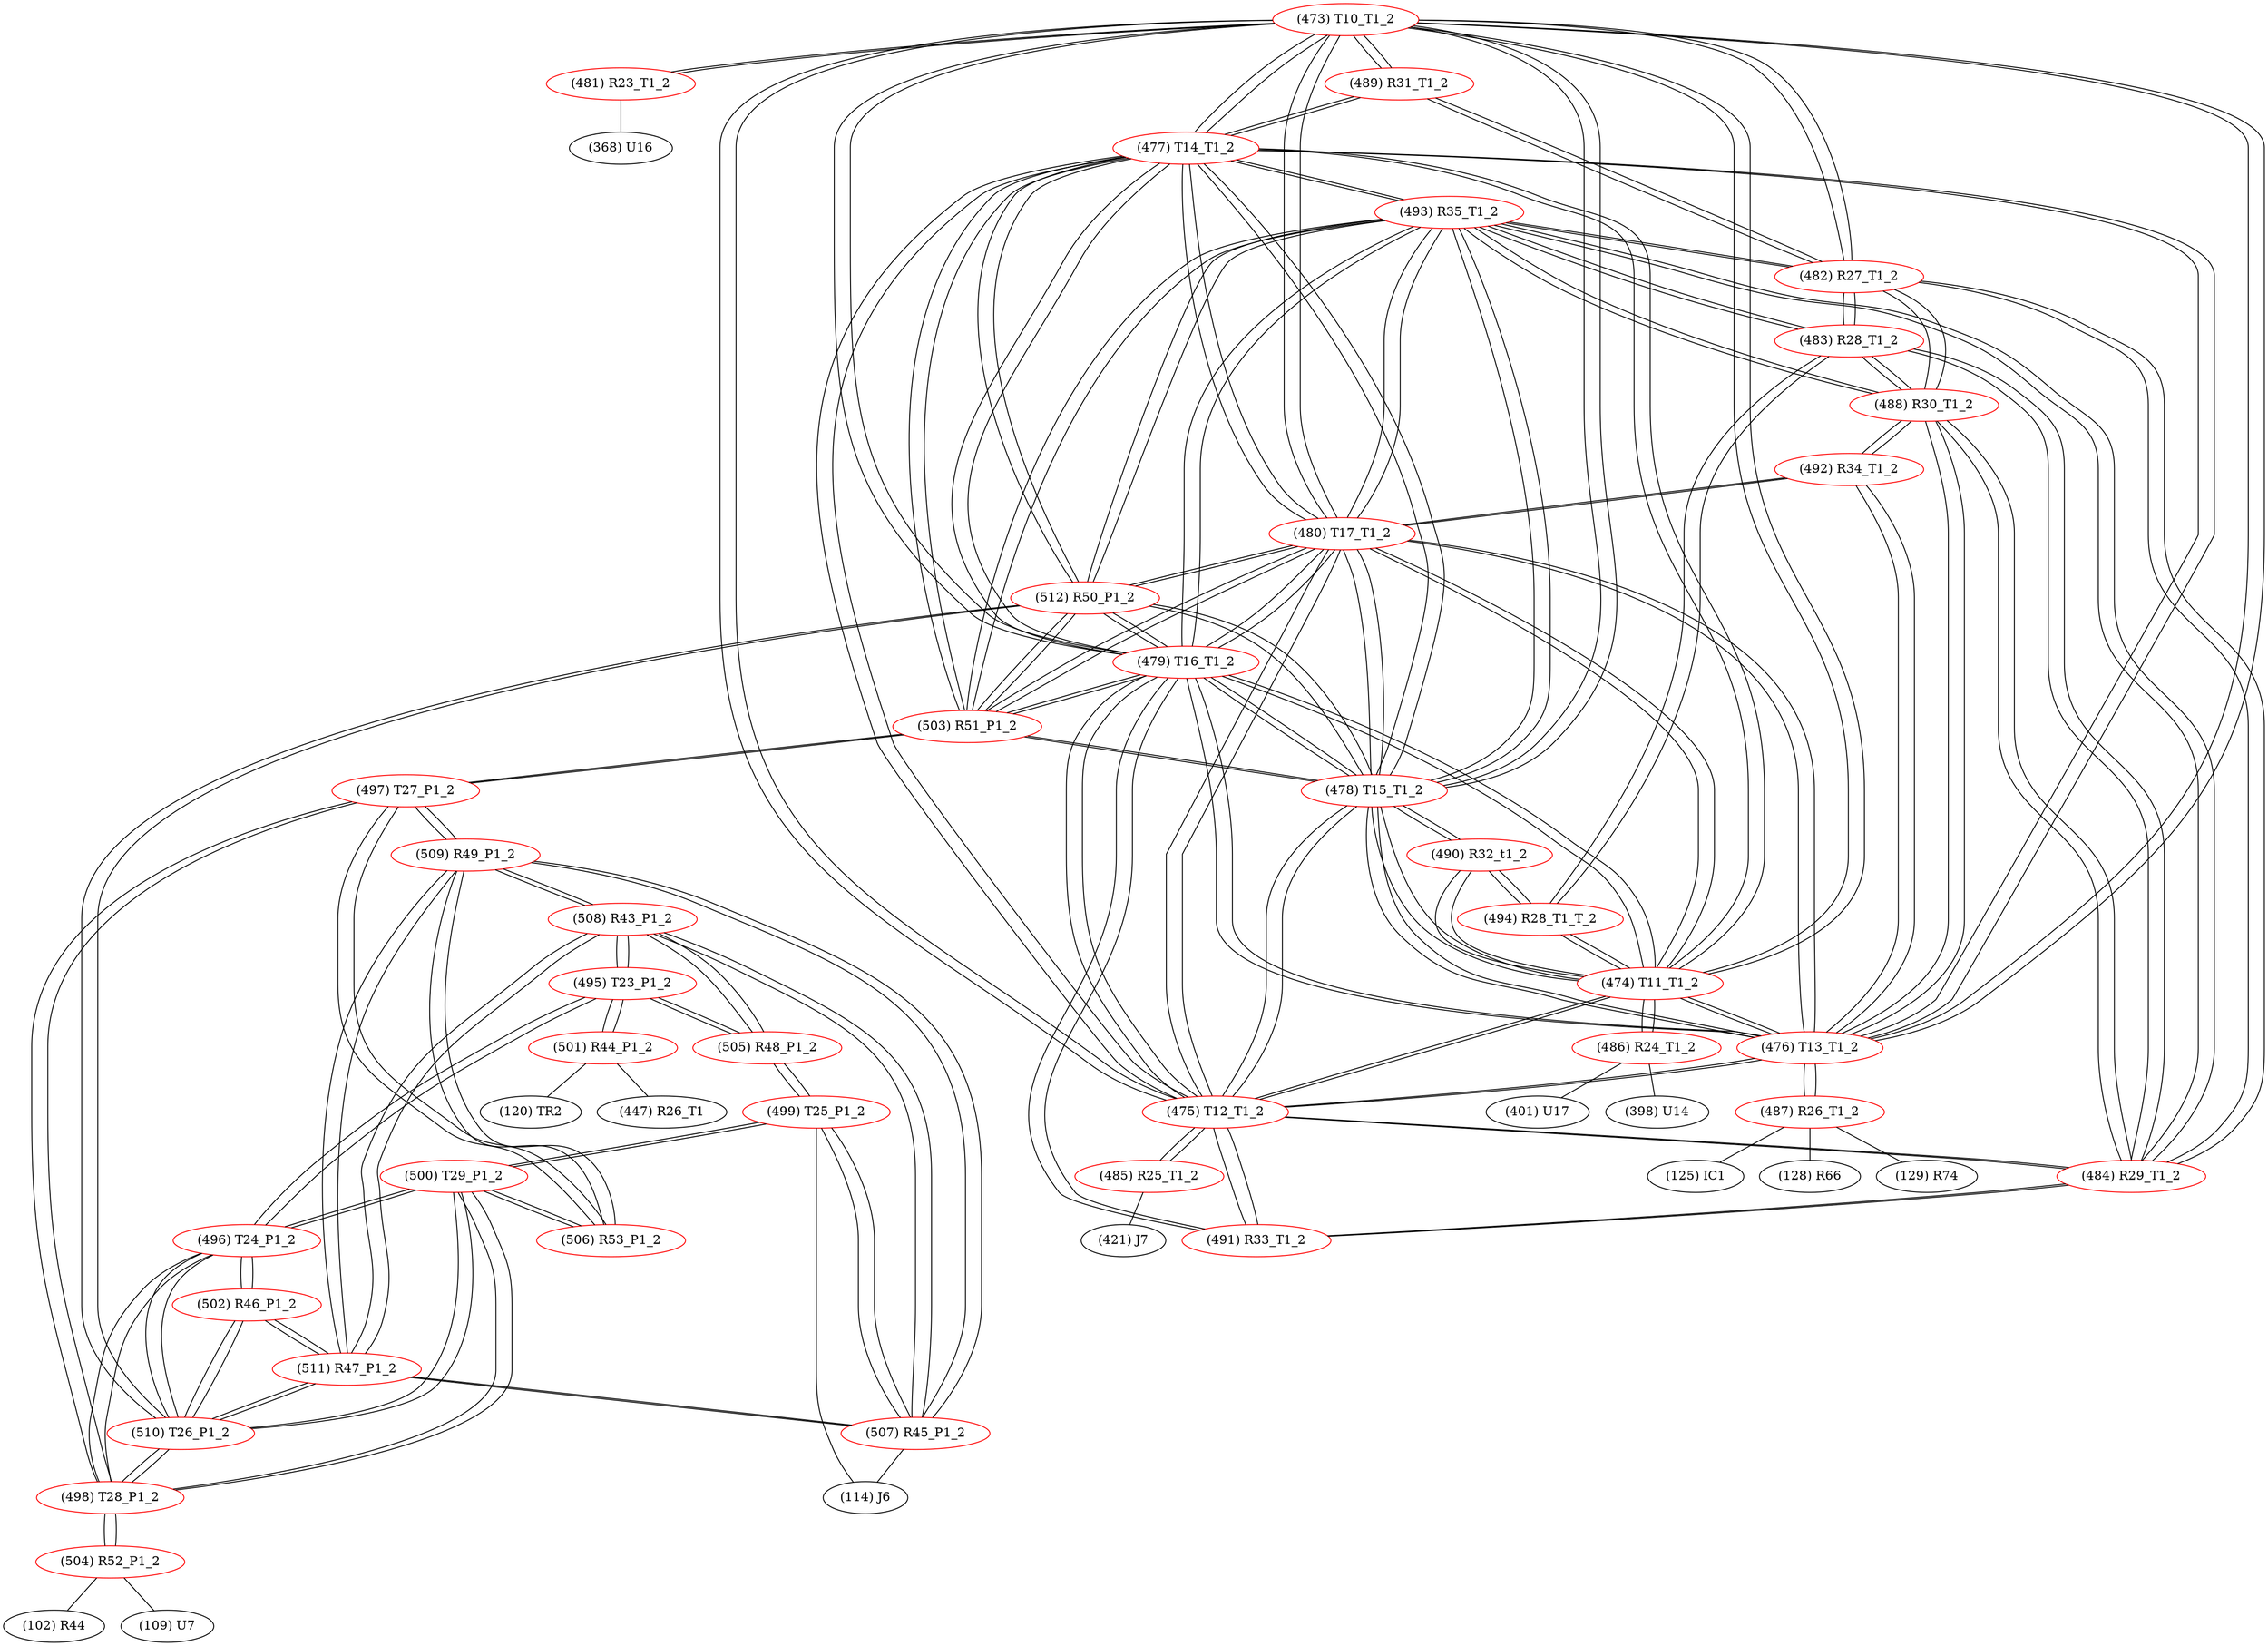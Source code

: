 graph {
	473 [label="(473) T10_T1_2" color=red]
	481 [label="(481) R23_T1_2"]
	489 [label="(489) R31_T1_2"]
	482 [label="(482) R27_T1_2"]
	479 [label="(479) T16_T1_2"]
	480 [label="(480) T17_T1_2"]
	478 [label="(478) T15_T1_2"]
	475 [label="(475) T12_T1_2"]
	477 [label="(477) T14_T1_2"]
	476 [label="(476) T13_T1_2"]
	474 [label="(474) T11_T1_2"]
	474 [label="(474) T11_T1_2" color=red]
	486 [label="(486) R24_T1_2"]
	494 [label="(494) R28_T1_T_2"]
	490 [label="(490) R32_t1_2"]
	473 [label="(473) T10_T1_2"]
	479 [label="(479) T16_T1_2"]
	480 [label="(480) T17_T1_2"]
	478 [label="(478) T15_T1_2"]
	475 [label="(475) T12_T1_2"]
	477 [label="(477) T14_T1_2"]
	476 [label="(476) T13_T1_2"]
	475 [label="(475) T12_T1_2" color=red]
	491 [label="(491) R33_T1_2"]
	484 [label="(484) R29_T1_2"]
	485 [label="(485) R25_T1_2"]
	473 [label="(473) T10_T1_2"]
	479 [label="(479) T16_T1_2"]
	480 [label="(480) T17_T1_2"]
	478 [label="(478) T15_T1_2"]
	477 [label="(477) T14_T1_2"]
	476 [label="(476) T13_T1_2"]
	474 [label="(474) T11_T1_2"]
	476 [label="(476) T13_T1_2" color=red]
	488 [label="(488) R30_T1_2"]
	492 [label="(492) R34_T1_2"]
	487 [label="(487) R26_T1_2"]
	473 [label="(473) T10_T1_2"]
	479 [label="(479) T16_T1_2"]
	480 [label="(480) T17_T1_2"]
	478 [label="(478) T15_T1_2"]
	475 [label="(475) T12_T1_2"]
	477 [label="(477) T14_T1_2"]
	474 [label="(474) T11_T1_2"]
	477 [label="(477) T14_T1_2" color=red]
	473 [label="(473) T10_T1_2"]
	479 [label="(479) T16_T1_2"]
	480 [label="(480) T17_T1_2"]
	478 [label="(478) T15_T1_2"]
	475 [label="(475) T12_T1_2"]
	476 [label="(476) T13_T1_2"]
	474 [label="(474) T11_T1_2"]
	489 [label="(489) R31_T1_2"]
	503 [label="(503) R51_P1_2"]
	512 [label="(512) R50_P1_2"]
	493 [label="(493) R35_T1_2"]
	478 [label="(478) T15_T1_2" color=red]
	490 [label="(490) R32_t1_2"]
	473 [label="(473) T10_T1_2"]
	479 [label="(479) T16_T1_2"]
	480 [label="(480) T17_T1_2"]
	475 [label="(475) T12_T1_2"]
	477 [label="(477) T14_T1_2"]
	476 [label="(476) T13_T1_2"]
	474 [label="(474) T11_T1_2"]
	503 [label="(503) R51_P1_2"]
	512 [label="(512) R50_P1_2"]
	493 [label="(493) R35_T1_2"]
	479 [label="(479) T16_T1_2" color=red]
	491 [label="(491) R33_T1_2"]
	473 [label="(473) T10_T1_2"]
	480 [label="(480) T17_T1_2"]
	478 [label="(478) T15_T1_2"]
	475 [label="(475) T12_T1_2"]
	477 [label="(477) T14_T1_2"]
	476 [label="(476) T13_T1_2"]
	474 [label="(474) T11_T1_2"]
	503 [label="(503) R51_P1_2"]
	512 [label="(512) R50_P1_2"]
	493 [label="(493) R35_T1_2"]
	480 [label="(480) T17_T1_2" color=red]
	492 [label="(492) R34_T1_2"]
	473 [label="(473) T10_T1_2"]
	479 [label="(479) T16_T1_2"]
	478 [label="(478) T15_T1_2"]
	475 [label="(475) T12_T1_2"]
	477 [label="(477) T14_T1_2"]
	476 [label="(476) T13_T1_2"]
	474 [label="(474) T11_T1_2"]
	503 [label="(503) R51_P1_2"]
	512 [label="(512) R50_P1_2"]
	493 [label="(493) R35_T1_2"]
	481 [label="(481) R23_T1_2" color=red]
	368 [label="(368) U16"]
	473 [label="(473) T10_T1_2"]
	482 [label="(482) R27_T1_2" color=red]
	488 [label="(488) R30_T1_2"]
	493 [label="(493) R35_T1_2"]
	484 [label="(484) R29_T1_2"]
	483 [label="(483) R28_T1_2"]
	473 [label="(473) T10_T1_2"]
	489 [label="(489) R31_T1_2"]
	483 [label="(483) R28_T1_2" color=red]
	488 [label="(488) R30_T1_2"]
	493 [label="(493) R35_T1_2"]
	484 [label="(484) R29_T1_2"]
	482 [label="(482) R27_T1_2"]
	494 [label="(494) R28_T1_T_2"]
	484 [label="(484) R29_T1_2" color=red]
	488 [label="(488) R30_T1_2"]
	493 [label="(493) R35_T1_2"]
	483 [label="(483) R28_T1_2"]
	482 [label="(482) R27_T1_2"]
	491 [label="(491) R33_T1_2"]
	475 [label="(475) T12_T1_2"]
	485 [label="(485) R25_T1_2" color=red]
	421 [label="(421) J7"]
	475 [label="(475) T12_T1_2"]
	486 [label="(486) R24_T1_2" color=red]
	398 [label="(398) U14"]
	401 [label="(401) U17"]
	474 [label="(474) T11_T1_2"]
	487 [label="(487) R26_T1_2" color=red]
	129 [label="(129) R74"]
	125 [label="(125) IC1"]
	128 [label="(128) R66"]
	476 [label="(476) T13_T1_2"]
	488 [label="(488) R30_T1_2" color=red]
	493 [label="(493) R35_T1_2"]
	484 [label="(484) R29_T1_2"]
	483 [label="(483) R28_T1_2"]
	482 [label="(482) R27_T1_2"]
	492 [label="(492) R34_T1_2"]
	476 [label="(476) T13_T1_2"]
	489 [label="(489) R31_T1_2" color=red]
	473 [label="(473) T10_T1_2"]
	482 [label="(482) R27_T1_2"]
	477 [label="(477) T14_T1_2"]
	490 [label="(490) R32_t1_2" color=red]
	478 [label="(478) T15_T1_2"]
	474 [label="(474) T11_T1_2"]
	494 [label="(494) R28_T1_T_2"]
	491 [label="(491) R33_T1_2" color=red]
	479 [label="(479) T16_T1_2"]
	484 [label="(484) R29_T1_2"]
	475 [label="(475) T12_T1_2"]
	492 [label="(492) R34_T1_2" color=red]
	480 [label="(480) T17_T1_2"]
	488 [label="(488) R30_T1_2"]
	476 [label="(476) T13_T1_2"]
	493 [label="(493) R35_T1_2" color=red]
	488 [label="(488) R30_T1_2"]
	484 [label="(484) R29_T1_2"]
	483 [label="(483) R28_T1_2"]
	482 [label="(482) R27_T1_2"]
	503 [label="(503) R51_P1_2"]
	512 [label="(512) R50_P1_2"]
	480 [label="(480) T17_T1_2"]
	479 [label="(479) T16_T1_2"]
	478 [label="(478) T15_T1_2"]
	477 [label="(477) T14_T1_2"]
	494 [label="(494) R28_T1_T_2" color=red]
	474 [label="(474) T11_T1_2"]
	490 [label="(490) R32_t1_2"]
	483 [label="(483) R28_T1_2"]
	495 [label="(495) T23_P1_2" color=red]
	505 [label="(505) R48_P1_2"]
	508 [label="(508) R43_P1_2"]
	496 [label="(496) T24_P1_2"]
	501 [label="(501) R44_P1_2"]
	496 [label="(496) T24_P1_2" color=red]
	510 [label="(510) T26_P1_2"]
	500 [label="(500) T29_P1_2"]
	498 [label="(498) T28_P1_2"]
	502 [label="(502) R46_P1_2"]
	495 [label="(495) T23_P1_2"]
	497 [label="(497) T27_P1_2" color=red]
	503 [label="(503) R51_P1_2"]
	498 [label="(498) T28_P1_2"]
	506 [label="(506) R53_P1_2"]
	509 [label="(509) R49_P1_2"]
	498 [label="(498) T28_P1_2" color=red]
	510 [label="(510) T26_P1_2"]
	496 [label="(496) T24_P1_2"]
	500 [label="(500) T29_P1_2"]
	504 [label="(504) R52_P1_2"]
	497 [label="(497) T27_P1_2"]
	499 [label="(499) T25_P1_2" color=red]
	500 [label="(500) T29_P1_2"]
	505 [label="(505) R48_P1_2"]
	507 [label="(507) R45_P1_2"]
	114 [label="(114) J6"]
	500 [label="(500) T29_P1_2" color=red]
	510 [label="(510) T26_P1_2"]
	496 [label="(496) T24_P1_2"]
	498 [label="(498) T28_P1_2"]
	499 [label="(499) T25_P1_2"]
	506 [label="(506) R53_P1_2"]
	501 [label="(501) R44_P1_2" color=red]
	120 [label="(120) TR2"]
	447 [label="(447) R26_T1"]
	495 [label="(495) T23_P1_2"]
	502 [label="(502) R46_P1_2" color=red]
	510 [label="(510) T26_P1_2"]
	511 [label="(511) R47_P1_2"]
	496 [label="(496) T24_P1_2"]
	503 [label="(503) R51_P1_2" color=red]
	497 [label="(497) T27_P1_2"]
	512 [label="(512) R50_P1_2"]
	480 [label="(480) T17_T1_2"]
	493 [label="(493) R35_T1_2"]
	479 [label="(479) T16_T1_2"]
	478 [label="(478) T15_T1_2"]
	477 [label="(477) T14_T1_2"]
	504 [label="(504) R52_P1_2" color=red]
	102 [label="(102) R44"]
	109 [label="(109) U7"]
	498 [label="(498) T28_P1_2"]
	505 [label="(505) R48_P1_2" color=red]
	499 [label="(499) T25_P1_2"]
	495 [label="(495) T23_P1_2"]
	508 [label="(508) R43_P1_2"]
	506 [label="(506) R53_P1_2" color=red]
	500 [label="(500) T29_P1_2"]
	497 [label="(497) T27_P1_2"]
	509 [label="(509) R49_P1_2"]
	507 [label="(507) R45_P1_2" color=red]
	511 [label="(511) R47_P1_2"]
	508 [label="(508) R43_P1_2"]
	509 [label="(509) R49_P1_2"]
	499 [label="(499) T25_P1_2"]
	114 [label="(114) J6"]
	508 [label="(508) R43_P1_2" color=red]
	505 [label="(505) R48_P1_2"]
	495 [label="(495) T23_P1_2"]
	511 [label="(511) R47_P1_2"]
	507 [label="(507) R45_P1_2"]
	509 [label="(509) R49_P1_2"]
	509 [label="(509) R49_P1_2" color=red]
	511 [label="(511) R47_P1_2"]
	507 [label="(507) R45_P1_2"]
	508 [label="(508) R43_P1_2"]
	497 [label="(497) T27_P1_2"]
	506 [label="(506) R53_P1_2"]
	510 [label="(510) T26_P1_2" color=red]
	512 [label="(512) R50_P1_2"]
	496 [label="(496) T24_P1_2"]
	500 [label="(500) T29_P1_2"]
	498 [label="(498) T28_P1_2"]
	502 [label="(502) R46_P1_2"]
	511 [label="(511) R47_P1_2"]
	511 [label="(511) R47_P1_2" color=red]
	507 [label="(507) R45_P1_2"]
	508 [label="(508) R43_P1_2"]
	509 [label="(509) R49_P1_2"]
	510 [label="(510) T26_P1_2"]
	502 [label="(502) R46_P1_2"]
	512 [label="(512) R50_P1_2" color=red]
	510 [label="(510) T26_P1_2"]
	503 [label="(503) R51_P1_2"]
	480 [label="(480) T17_T1_2"]
	493 [label="(493) R35_T1_2"]
	479 [label="(479) T16_T1_2"]
	478 [label="(478) T15_T1_2"]
	477 [label="(477) T14_T1_2"]
	473 -- 481
	473 -- 489
	473 -- 482
	473 -- 479
	473 -- 480
	473 -- 478
	473 -- 475
	473 -- 477
	473 -- 476
	473 -- 474
	474 -- 486
	474 -- 494
	474 -- 490
	474 -- 473
	474 -- 479
	474 -- 480
	474 -- 478
	474 -- 475
	474 -- 477
	474 -- 476
	475 -- 491
	475 -- 484
	475 -- 485
	475 -- 473
	475 -- 479
	475 -- 480
	475 -- 478
	475 -- 477
	475 -- 476
	475 -- 474
	476 -- 488
	476 -- 492
	476 -- 487
	476 -- 473
	476 -- 479
	476 -- 480
	476 -- 478
	476 -- 475
	476 -- 477
	476 -- 474
	477 -- 473
	477 -- 479
	477 -- 480
	477 -- 478
	477 -- 475
	477 -- 476
	477 -- 474
	477 -- 489
	477 -- 503
	477 -- 512
	477 -- 493
	478 -- 490
	478 -- 473
	478 -- 479
	478 -- 480
	478 -- 475
	478 -- 477
	478 -- 476
	478 -- 474
	478 -- 503
	478 -- 512
	478 -- 493
	479 -- 491
	479 -- 473
	479 -- 480
	479 -- 478
	479 -- 475
	479 -- 477
	479 -- 476
	479 -- 474
	479 -- 503
	479 -- 512
	479 -- 493
	480 -- 492
	480 -- 473
	480 -- 479
	480 -- 478
	480 -- 475
	480 -- 477
	480 -- 476
	480 -- 474
	480 -- 503
	480 -- 512
	480 -- 493
	481 -- 368
	481 -- 473
	482 -- 488
	482 -- 493
	482 -- 484
	482 -- 483
	482 -- 473
	482 -- 489
	483 -- 488
	483 -- 493
	483 -- 484
	483 -- 482
	483 -- 494
	484 -- 488
	484 -- 493
	484 -- 483
	484 -- 482
	484 -- 491
	484 -- 475
	485 -- 421
	485 -- 475
	486 -- 398
	486 -- 401
	486 -- 474
	487 -- 129
	487 -- 125
	487 -- 128
	487 -- 476
	488 -- 493
	488 -- 484
	488 -- 483
	488 -- 482
	488 -- 492
	488 -- 476
	489 -- 473
	489 -- 482
	489 -- 477
	490 -- 478
	490 -- 474
	490 -- 494
	491 -- 479
	491 -- 484
	491 -- 475
	492 -- 480
	492 -- 488
	492 -- 476
	493 -- 488
	493 -- 484
	493 -- 483
	493 -- 482
	493 -- 503
	493 -- 512
	493 -- 480
	493 -- 479
	493 -- 478
	493 -- 477
	494 -- 474
	494 -- 490
	494 -- 483
	495 -- 505
	495 -- 508
	495 -- 496
	495 -- 501
	496 -- 510
	496 -- 500
	496 -- 498
	496 -- 502
	496 -- 495
	497 -- 503
	497 -- 498
	497 -- 506
	497 -- 509
	498 -- 510
	498 -- 496
	498 -- 500
	498 -- 504
	498 -- 497
	499 -- 500
	499 -- 505
	499 -- 507
	499 -- 114
	500 -- 510
	500 -- 496
	500 -- 498
	500 -- 499
	500 -- 506
	501 -- 120
	501 -- 447
	501 -- 495
	502 -- 510
	502 -- 511
	502 -- 496
	503 -- 497
	503 -- 512
	503 -- 480
	503 -- 493
	503 -- 479
	503 -- 478
	503 -- 477
	504 -- 102
	504 -- 109
	504 -- 498
	505 -- 499
	505 -- 495
	505 -- 508
	506 -- 500
	506 -- 497
	506 -- 509
	507 -- 511
	507 -- 508
	507 -- 509
	507 -- 499
	507 -- 114
	508 -- 505
	508 -- 495
	508 -- 511
	508 -- 507
	508 -- 509
	509 -- 511
	509 -- 507
	509 -- 508
	509 -- 497
	509 -- 506
	510 -- 512
	510 -- 496
	510 -- 500
	510 -- 498
	510 -- 502
	510 -- 511
	511 -- 507
	511 -- 508
	511 -- 509
	511 -- 510
	511 -- 502
	512 -- 510
	512 -- 503
	512 -- 480
	512 -- 493
	512 -- 479
	512 -- 478
	512 -- 477
}